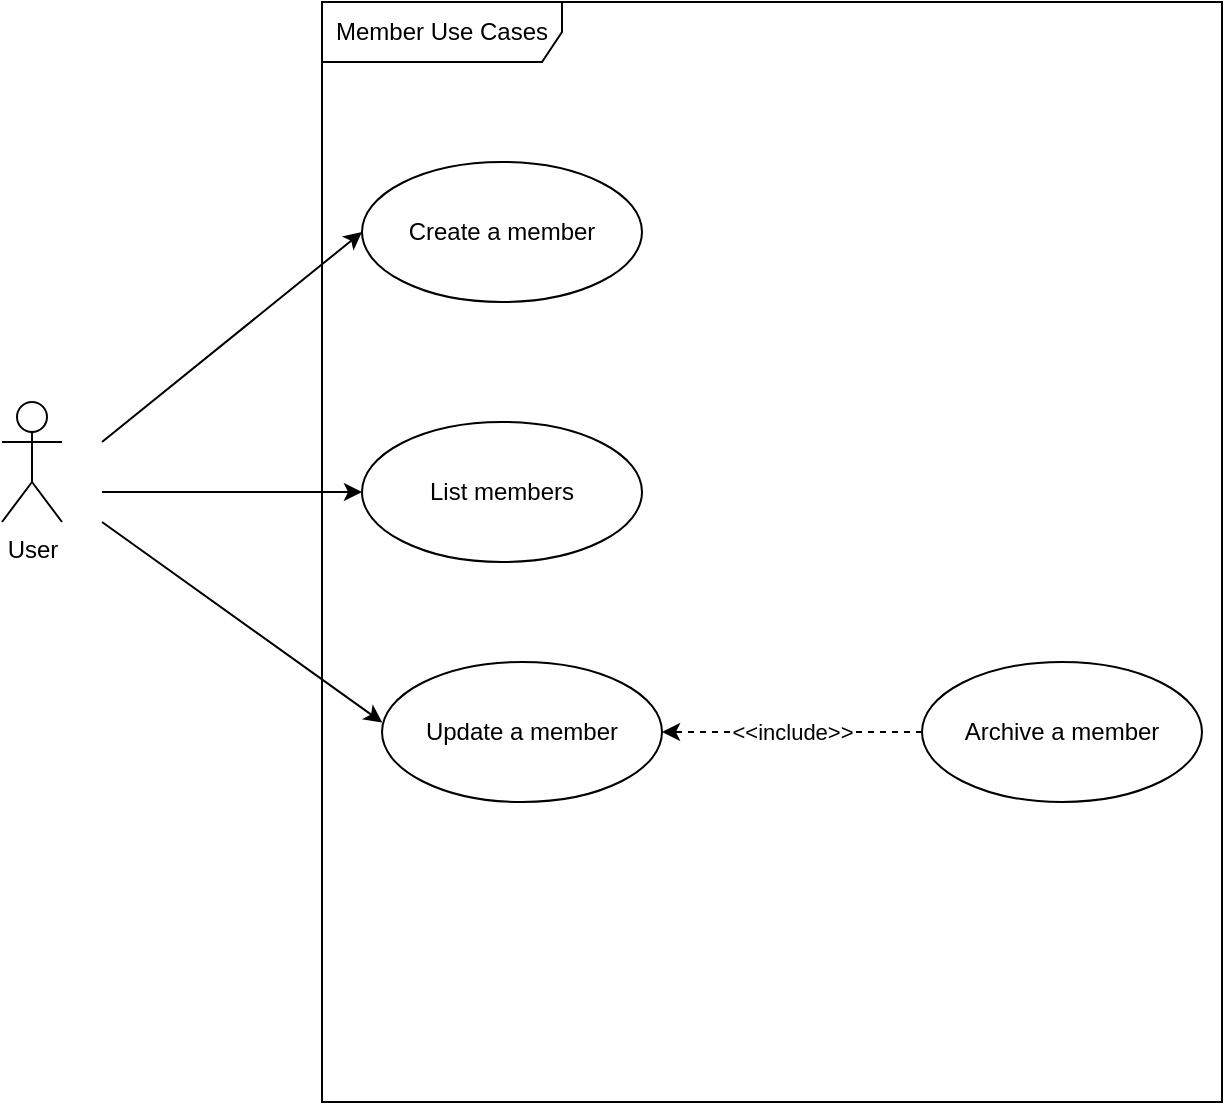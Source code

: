 <mxfile version="14.1.2" type="github" pages="3"><diagram id="HNPREK5jGqLfXCgkPSLx" name="Member"><mxGraphModel dx="2942" dy="1126" grid="1" gridSize="10" guides="1" tooltips="1" connect="1" arrows="1" fold="1" page="1" pageScale="1" pageWidth="850" pageHeight="1100" math="0" shadow="0"><root><mxCell id="0"/><mxCell id="1" parent="0"/><mxCell id="ssJlJXnciyymlHQcFazD-2" value="Member Use Cases" style="shape=umlFrame;whiteSpace=wrap;html=1;width=120;height=30;" vertex="1" parent="1"><mxGeometry x="240" y="120" width="450" height="550" as="geometry"/></mxCell><mxCell id="ssJlJXnciyymlHQcFazD-6" style="edgeStyle=orthogonalEdgeStyle;rounded=0;orthogonalLoop=1;jettySize=auto;html=1;exitX=0.5;exitY=1;exitDx=0;exitDy=0;" edge="1" parent="1"><mxGeometry relative="1" as="geometry"><mxPoint x="570" y="360" as="sourcePoint"/><mxPoint x="570" y="360" as="targetPoint"/></mxGeometry></mxCell><mxCell id="ssJlJXnciyymlHQcFazD-8" value="Update a member" style="ellipse;whiteSpace=wrap;html=1;" vertex="1" parent="1"><mxGeometry x="270" y="450" width="140" height="70" as="geometry"/></mxCell><mxCell id="ssJlJXnciyymlHQcFazD-10" value="List members" style="ellipse;whiteSpace=wrap;html=1;" vertex="1" parent="1"><mxGeometry x="260" y="330" width="140" height="70" as="geometry"/></mxCell><mxCell id="ssJlJXnciyymlHQcFazD-11" value="User" style="shape=umlActor;verticalLabelPosition=bottom;verticalAlign=top;html=1;" vertex="1" parent="1"><mxGeometry x="80" y="320" width="30" height="60" as="geometry"/></mxCell><mxCell id="VMjj61SbuGBQP2p-sJj7-1" value="&amp;lt;&amp;lt;include&amp;gt;&amp;gt;" style="edgeStyle=orthogonalEdgeStyle;rounded=0;orthogonalLoop=1;jettySize=auto;html=1;dashed=1;" edge="1" parent="1" source="xTGKbX-vcveIFnYA70VC-1" target="ssJlJXnciyymlHQcFazD-8"><mxGeometry relative="1" as="geometry"/></mxCell><mxCell id="xTGKbX-vcveIFnYA70VC-1" value="Archive a member" style="ellipse;whiteSpace=wrap;html=1;" vertex="1" parent="1"><mxGeometry x="540" y="450" width="140" height="70" as="geometry"/></mxCell><mxCell id="DOEku3iuWZ7qeB9NHvIZ-1" value="Create a member" style="ellipse;whiteSpace=wrap;html=1;" vertex="1" parent="1"><mxGeometry x="260" y="200" width="140" height="70" as="geometry"/></mxCell><mxCell id="VMjj61SbuGBQP2p-sJj7-5" value="" style="endArrow=classic;html=1;entryX=0;entryY=0.5;entryDx=0;entryDy=0;" edge="1" parent="1" target="DOEku3iuWZ7qeB9NHvIZ-1"><mxGeometry width="50" height="50" relative="1" as="geometry"><mxPoint x="130" y="340" as="sourcePoint"/><mxPoint x="180" y="290" as="targetPoint"/></mxGeometry></mxCell><mxCell id="VMjj61SbuGBQP2p-sJj7-7" value="" style="endArrow=classic;html=1;entryX=0.067;entryY=0.655;entryDx=0;entryDy=0;entryPerimeter=0;" edge="1" parent="1" target="ssJlJXnciyymlHQcFazD-2"><mxGeometry width="50" height="50" relative="1" as="geometry"><mxPoint x="130" y="380" as="sourcePoint"/><mxPoint x="190" y="420" as="targetPoint"/></mxGeometry></mxCell><mxCell id="VMjj61SbuGBQP2p-sJj7-8" value="" style="endArrow=classic;html=1;entryX=0;entryY=0.5;entryDx=0;entryDy=0;" edge="1" parent="1" target="ssJlJXnciyymlHQcFazD-10"><mxGeometry width="50" height="50" relative="1" as="geometry"><mxPoint x="130" y="365" as="sourcePoint"/><mxPoint x="180" y="340" as="targetPoint"/></mxGeometry></mxCell></root></mxGraphModel></diagram><diagram name="Account" id="AcDng_Uy27oDTLjYYEpC"><mxGraphModel dx="2942" dy="1126" grid="1" gridSize="10" guides="1" tooltips="1" connect="1" arrows="1" fold="1" page="1" pageScale="1" pageWidth="850" pageHeight="1100" math="0" shadow="0"><root><mxCell id="MyziGXa5__2Kmrra8GA2-0"/><mxCell id="MyziGXa5__2Kmrra8GA2-1" parent="MyziGXa5__2Kmrra8GA2-0"/><mxCell id="MyziGXa5__2Kmrra8GA2-2" value="Account Use Cases" style="shape=umlFrame;whiteSpace=wrap;html=1;width=150;height=30;" vertex="1" parent="MyziGXa5__2Kmrra8GA2-1"><mxGeometry x="240" y="120" width="590" height="810" as="geometry"/></mxCell><mxCell id="MyziGXa5__2Kmrra8GA2-6" style="edgeStyle=orthogonalEdgeStyle;rounded=0;orthogonalLoop=1;jettySize=auto;html=1;exitX=0.5;exitY=1;exitDx=0;exitDy=0;" edge="1" parent="MyziGXa5__2Kmrra8GA2-1"><mxGeometry relative="1" as="geometry"><mxPoint x="570" y="360" as="sourcePoint"/><mxPoint x="570" y="360" as="targetPoint"/></mxGeometry></mxCell><mxCell id="MyziGXa5__2Kmrra8GA2-8" value="Update an account" style="ellipse;whiteSpace=wrap;html=1;" vertex="1" parent="MyziGXa5__2Kmrra8GA2-1"><mxGeometry x="590" y="400" width="140" height="70" as="geometry"/></mxCell><mxCell id="MyziGXa5__2Kmrra8GA2-10" value="Create an Account" style="ellipse;whiteSpace=wrap;html=1;" vertex="1" parent="MyziGXa5__2Kmrra8GA2-1"><mxGeometry x="300" y="290" width="140" height="70" as="geometry"/></mxCell><mxCell id="MyziGXa5__2Kmrra8GA2-11" value="User" style="shape=umlActor;verticalLabelPosition=bottom;verticalAlign=top;html=1;" vertex="1" parent="MyziGXa5__2Kmrra8GA2-1"><mxGeometry x="70" y="380" width="30" height="60" as="geometry"/></mxCell><mxCell id="wU8uzpXLfmBAil2uNeob-0" value="View chart of accounts" style="ellipse;whiteSpace=wrap;html=1;" vertex="1" parent="MyziGXa5__2Kmrra8GA2-1"><mxGeometry x="300" y="180" width="140" height="70" as="geometry"/></mxCell><mxCell id="wU8uzpXLfmBAil2uNeob-11" value="&amp;lt;&amp;lt;include&amp;gt;&amp;gt;" style="edgeStyle=orthogonalEdgeStyle;rounded=0;orthogonalLoop=1;jettySize=auto;html=1;dashed=1;" edge="1" parent="MyziGXa5__2Kmrra8GA2-1" source="wU8uzpXLfmBAil2uNeob-1" target="wU8uzpXLfmBAil2uNeob-8"><mxGeometry relative="1" as="geometry"><mxPoint as="offset"/></mxGeometry></mxCell><mxCell id="wU8uzpXLfmBAil2uNeob-1" value="View account history" style="ellipse;whiteSpace=wrap;html=1;" vertex="1" parent="MyziGXa5__2Kmrra8GA2-1"><mxGeometry x="300" y="515" width="140" height="70" as="geometry"/></mxCell><mxCell id="QOxIogoXvI_xwkLjJTl6-1" value="&amp;lt;&amp;lt;Include&amp;gt;&amp;gt;" style="edgeStyle=orthogonalEdgeStyle;rounded=0;orthogonalLoop=1;jettySize=auto;html=1;dashed=1;" edge="1" parent="MyziGXa5__2Kmrra8GA2-1" source="wU8uzpXLfmBAil2uNeob-2" target="MyziGXa5__2Kmrra8GA2-8"><mxGeometry relative="1" as="geometry"/></mxCell><mxCell id="wU8uzpXLfmBAil2uNeob-2" value="Make inactive" style="ellipse;whiteSpace=wrap;html=1;" vertex="1" parent="MyziGXa5__2Kmrra8GA2-1"><mxGeometry x="300" y="395" width="140" height="70" as="geometry"/></mxCell><mxCell id="wU8uzpXLfmBAil2uNeob-6" value="Edit Transaction" style="ellipse;whiteSpace=wrap;html=1;" vertex="1" parent="MyziGXa5__2Kmrra8GA2-1"><mxGeometry x="300" y="640" width="140" height="70" as="geometry"/></mxCell><mxCell id="wU8uzpXLfmBAil2uNeob-7" value="Delete Transaction" style="ellipse;whiteSpace=wrap;html=1;" vertex="1" parent="MyziGXa5__2Kmrra8GA2-1"><mxGeometry x="300" y="750" width="140" height="70" as="geometry"/></mxCell><mxCell id="wU8uzpXLfmBAil2uNeob-8" value="List transactions" style="ellipse;whiteSpace=wrap;html=1;" vertex="1" parent="MyziGXa5__2Kmrra8GA2-1"><mxGeometry x="560" y="515" width="140" height="70" as="geometry"/></mxCell><mxCell id="QOxIogoXvI_xwkLjJTl6-0" value="View Transaction" style="ellipse;whiteSpace=wrap;html=1;" vertex="1" parent="MyziGXa5__2Kmrra8GA2-1"><mxGeometry x="290" y="850" width="140" height="70" as="geometry"/></mxCell><mxCell id="QSNFxcBy3bw--9LDjdRn-0" value="" style="endArrow=classic;html=1;exitX=0.5;exitY=0.5;exitDx=0;exitDy=0;exitPerimeter=0;entryX=0;entryY=0.5;entryDx=0;entryDy=0;" edge="1" parent="MyziGXa5__2Kmrra8GA2-1" source="MyziGXa5__2Kmrra8GA2-11" target="wU8uzpXLfmBAil2uNeob-0"><mxGeometry width="50" height="50" relative="1" as="geometry"><mxPoint x="180" y="280" as="sourcePoint"/><mxPoint x="230" y="230" as="targetPoint"/></mxGeometry></mxCell><mxCell id="QSNFxcBy3bw--9LDjdRn-1" value="" style="endArrow=classic;html=1;exitX=0.5;exitY=0.5;exitDx=0;exitDy=0;exitPerimeter=0;entryX=0;entryY=0.5;entryDx=0;entryDy=0;" edge="1" parent="MyziGXa5__2Kmrra8GA2-1" source="MyziGXa5__2Kmrra8GA2-11" target="MyziGXa5__2Kmrra8GA2-10"><mxGeometry width="50" height="50" relative="1" as="geometry"><mxPoint x="180" y="370" as="sourcePoint"/><mxPoint x="230" y="320" as="targetPoint"/></mxGeometry></mxCell><mxCell id="QSNFxcBy3bw--9LDjdRn-2" value="" style="endArrow=classic;html=1;exitX=0.5;exitY=0.5;exitDx=0;exitDy=0;exitPerimeter=0;entryX=0;entryY=0.5;entryDx=0;entryDy=0;" edge="1" parent="MyziGXa5__2Kmrra8GA2-1" source="MyziGXa5__2Kmrra8GA2-11" target="wU8uzpXLfmBAil2uNeob-2"><mxGeometry width="50" height="50" relative="1" as="geometry"><mxPoint x="190" y="460" as="sourcePoint"/><mxPoint x="240" y="410" as="targetPoint"/></mxGeometry></mxCell><mxCell id="QSNFxcBy3bw--9LDjdRn-3" value="" style="endArrow=classic;html=1;entryX=0;entryY=0.5;entryDx=0;entryDy=0;exitX=0.5;exitY=0.5;exitDx=0;exitDy=0;exitPerimeter=0;" edge="1" parent="MyziGXa5__2Kmrra8GA2-1" source="MyziGXa5__2Kmrra8GA2-11" target="wU8uzpXLfmBAil2uNeob-1"><mxGeometry width="50" height="50" relative="1" as="geometry"><mxPoint x="190" y="570" as="sourcePoint"/><mxPoint x="240" y="520" as="targetPoint"/></mxGeometry></mxCell><mxCell id="QSNFxcBy3bw--9LDjdRn-4" value="" style="endArrow=classic;html=1;entryX=0;entryY=0.5;entryDx=0;entryDy=0;" edge="1" parent="MyziGXa5__2Kmrra8GA2-1" target="wU8uzpXLfmBAil2uNeob-6"><mxGeometry width="50" height="50" relative="1" as="geometry"><mxPoint x="90" y="420" as="sourcePoint"/><mxPoint x="240" y="650" as="targetPoint"/></mxGeometry></mxCell><mxCell id="QSNFxcBy3bw--9LDjdRn-6" value="&amp;lt;&amp;lt;include&amp;gt;&amp;gt;" style="endArrow=classic;html=1;entryX=0;entryY=0.643;entryDx=0;entryDy=0;entryPerimeter=0;dashed=1;exitX=1;exitY=0.5;exitDx=0;exitDy=0;" edge="1" parent="MyziGXa5__2Kmrra8GA2-1" source="wU8uzpXLfmBAil2uNeob-6" target="wU8uzpXLfmBAil2uNeob-8"><mxGeometry width="50" height="50" relative="1" as="geometry"><mxPoint x="440" y="650" as="sourcePoint"/><mxPoint x="500" y="600" as="targetPoint"/></mxGeometry></mxCell><mxCell id="QSNFxcBy3bw--9LDjdRn-7" value="&amp;lt;&amp;lt;include&amp;gt;&amp;gt;" style="endArrow=classic;html=1;dashed=1;" edge="1" parent="MyziGXa5__2Kmrra8GA2-1" source="wU8uzpXLfmBAil2uNeob-7" target="wU8uzpXLfmBAil2uNeob-8"><mxGeometry width="50" height="50" relative="1" as="geometry"><mxPoint x="640" y="650" as="sourcePoint"/><mxPoint x="690" y="600" as="targetPoint"/></mxGeometry></mxCell><mxCell id="QSNFxcBy3bw--9LDjdRn-8" value="&amp;lt;&amp;lt;include&amp;gt;&amp;gt;" style="endArrow=classic;html=1;entryX=1;entryY=1;entryDx=0;entryDy=0;exitX=1;exitY=0.4;exitDx=0;exitDy=0;exitPerimeter=0;dashed=1;" edge="1" parent="MyziGXa5__2Kmrra8GA2-1" source="QOxIogoXvI_xwkLjJTl6-0" target="wU8uzpXLfmBAil2uNeob-8"><mxGeometry width="50" height="50" relative="1" as="geometry"><mxPoint x="750" y="610" as="sourcePoint"/><mxPoint x="800" y="560" as="targetPoint"/></mxGeometry></mxCell><mxCell id="QSNFxcBy3bw--9LDjdRn-9" value="" style="endArrow=classic;html=1;entryX=0;entryY=0.5;entryDx=0;entryDy=0;" edge="1" parent="MyziGXa5__2Kmrra8GA2-1" target="wU8uzpXLfmBAil2uNeob-7"><mxGeometry width="50" height="50" relative="1" as="geometry"><mxPoint x="100" y="430" as="sourcePoint"/><mxPoint x="346.312" y="654.32" as="targetPoint"/></mxGeometry></mxCell><mxCell id="QSNFxcBy3bw--9LDjdRn-10" value="" style="endArrow=classic;html=1;entryX=0;entryY=0.5;entryDx=0;entryDy=0;" edge="1" parent="MyziGXa5__2Kmrra8GA2-1" target="QOxIogoXvI_xwkLjJTl6-0"><mxGeometry width="50" height="50" relative="1" as="geometry"><mxPoint x="110" y="440" as="sourcePoint"/><mxPoint x="356.312" y="664.32" as="targetPoint"/></mxGeometry></mxCell></root></mxGraphModel></diagram><diagram id="YupawevQctcip_1MIGca" name="Transactions"><mxGraphModel dx="2942" dy="1126" grid="1" gridSize="10" guides="1" tooltips="1" connect="1" arrows="1" fold="1" page="1" pageScale="1" pageWidth="850" pageHeight="1100" math="0" shadow="0"><root><mxCell id="Cn6v0QvPW72TuC-JA4gw-0"/><mxCell id="Cn6v0QvPW72TuC-JA4gw-1" parent="Cn6v0QvPW72TuC-JA4gw-0"/><mxCell id="SpTml9m60V34o9twcNHU-0" value="Transaction Cases" style="shape=umlFrame;whiteSpace=wrap;html=1;width=120;height=30;" vertex="1" parent="Cn6v0QvPW72TuC-JA4gw-1"><mxGeometry x="240" y="120" width="500" height="550" as="geometry"/></mxCell><mxCell id="e1HDx5WUxZQ3QjGTSLY1-0" style="edgeStyle=orthogonalEdgeStyle;rounded=0;orthogonalLoop=1;jettySize=auto;html=1;entryX=0;entryY=0.5;entryDx=0;entryDy=0;dashed=1;" edge="1" parent="Cn6v0QvPW72TuC-JA4gw-1" source="SpTml9m60V34o9twcNHU-1" target="SpTml9m60V34o9twcNHU-6"><mxGeometry relative="1" as="geometry"><Array as="points"><mxPoint x="490" y="215"/><mxPoint x="490" y="365"/></Array></mxGeometry></mxCell><mxCell id="SpTml9m60V34o9twcNHU-1" value="Deposit" style="ellipse;whiteSpace=wrap;html=1;" vertex="1" parent="Cn6v0QvPW72TuC-JA4gw-1"><mxGeometry x="300" y="180" width="140" height="70" as="geometry"/></mxCell><mxCell id="e1HDx5WUxZQ3QjGTSLY1-2" style="edgeStyle=orthogonalEdgeStyle;rounded=0;orthogonalLoop=1;jettySize=auto;html=1;dashed=1;" edge="1" parent="Cn6v0QvPW72TuC-JA4gw-1" source="SpTml9m60V34o9twcNHU-2" target="SpTml9m60V34o9twcNHU-6"><mxGeometry relative="1" as="geometry"><Array as="points"><mxPoint x="490" y="315"/><mxPoint x="490" y="365"/></Array></mxGeometry></mxCell><mxCell id="SpTml9m60V34o9twcNHU-2" value="Withdraw" style="ellipse;whiteSpace=wrap;html=1;" vertex="1" parent="Cn6v0QvPW72TuC-JA4gw-1"><mxGeometry x="300" y="280" width="140" height="70" as="geometry"/></mxCell><mxCell id="e1HDx5WUxZQ3QjGTSLY1-5" style="edgeStyle=orthogonalEdgeStyle;rounded=0;orthogonalLoop=1;jettySize=auto;html=1;entryX=0;entryY=0.5;entryDx=0;entryDy=0;dashed=1;" edge="1" parent="Cn6v0QvPW72TuC-JA4gw-1" source="SpTml9m60V34o9twcNHU-3" target="SpTml9m60V34o9twcNHU-6"><mxGeometry relative="1" as="geometry"><Array as="points"><mxPoint x="490" y="545"/><mxPoint x="490" y="365"/></Array></mxGeometry></mxCell><mxCell id="SpTml9m60V34o9twcNHU-3" value="Make a loan" style="ellipse;whiteSpace=wrap;html=1;" vertex="1" parent="Cn6v0QvPW72TuC-JA4gw-1"><mxGeometry x="300" y="510" width="140" height="70" as="geometry"/></mxCell><mxCell id="SpTml9m60V34o9twcNHU-4" style="edgeStyle=orthogonalEdgeStyle;rounded=0;orthogonalLoop=1;jettySize=auto;html=1;exitX=0.5;exitY=1;exitDx=0;exitDy=0;" edge="1" parent="Cn6v0QvPW72TuC-JA4gw-1" source="SpTml9m60V34o9twcNHU-2" target="SpTml9m60V34o9twcNHU-2"><mxGeometry relative="1" as="geometry"/></mxCell><mxCell id="e1HDx5WUxZQ3QjGTSLY1-3" value="&amp;lt;&amp;lt;Include&amp;gt;&amp;gt;" style="edgeStyle=orthogonalEdgeStyle;rounded=0;orthogonalLoop=1;jettySize=auto;html=1;entryX=0;entryY=0.5;entryDx=0;entryDy=0;dashed=1;" edge="1" parent="Cn6v0QvPW72TuC-JA4gw-1" source="SpTml9m60V34o9twcNHU-5" target="SpTml9m60V34o9twcNHU-6"><mxGeometry x="0.545" relative="1" as="geometry"><Array as="points"><mxPoint x="490" y="435"/><mxPoint x="490" y="365"/></Array><mxPoint as="offset"/></mxGeometry></mxCell><mxCell id="SpTml9m60V34o9twcNHU-5" value="Add Expense" style="ellipse;whiteSpace=wrap;html=1;" vertex="1" parent="Cn6v0QvPW72TuC-JA4gw-1"><mxGeometry x="300" y="400" width="140" height="70" as="geometry"/></mxCell><mxCell id="e1HDx5WUxZQ3QjGTSLY1-8" value="&amp;lt;&amp;lt;extend&amp;gt;&amp;gt;" style="edgeStyle=orthogonalEdgeStyle;rounded=0;orthogonalLoop=1;jettySize=auto;html=1;dashed=1;" edge="1" parent="Cn6v0QvPW72TuC-JA4gw-1" source="SpTml9m60V34o9twcNHU-6" target="SpTml9m60V34o9twcNHU-7"><mxGeometry relative="1" as="geometry"/></mxCell><mxCell id="SpTml9m60V34o9twcNHU-6" value="Create a transaction" style="ellipse;whiteSpace=wrap;html=1;" vertex="1" parent="Cn6v0QvPW72TuC-JA4gw-1"><mxGeometry x="590" y="330" width="140" height="70" as="geometry"/></mxCell><mxCell id="SpTml9m60V34o9twcNHU-7" value="Create Account" style="ellipse;whiteSpace=wrap;html=1;" vertex="1" parent="Cn6v0QvPW72TuC-JA4gw-1"><mxGeometry x="590" y="470" width="140" height="70" as="geometry"/></mxCell><mxCell id="SpTml9m60V34o9twcNHU-9" value="User" style="shape=umlActor;verticalLabelPosition=bottom;verticalAlign=top;html=1;" vertex="1" parent="Cn6v0QvPW72TuC-JA4gw-1"><mxGeometry x="100" y="220" width="30" height="60" as="geometry"/></mxCell></root></mxGraphModel></diagram></mxfile>